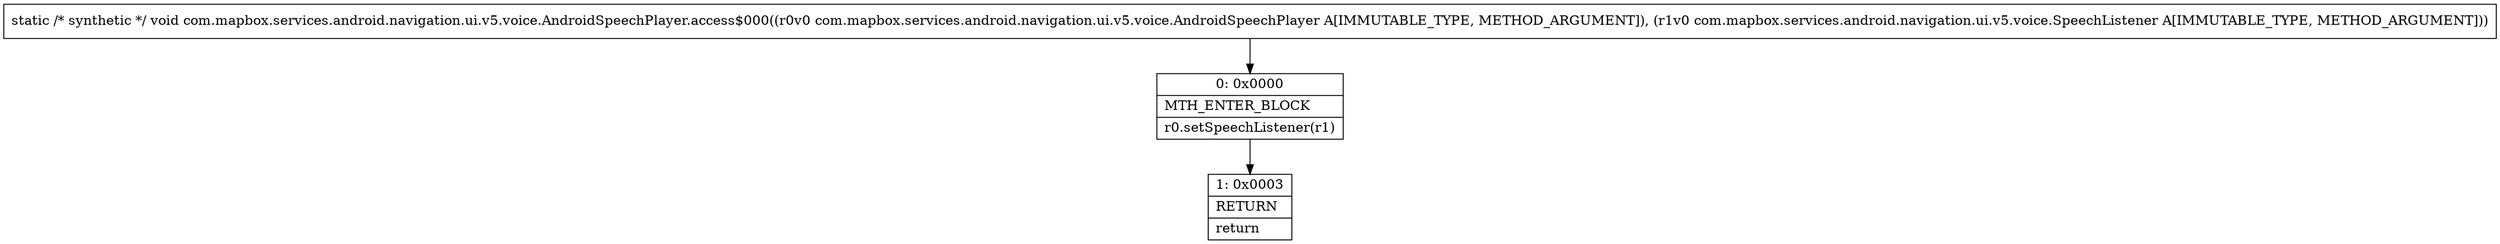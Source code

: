 digraph "CFG forcom.mapbox.services.android.navigation.ui.v5.voice.AndroidSpeechPlayer.access$000(Lcom\/mapbox\/services\/android\/navigation\/ui\/v5\/voice\/AndroidSpeechPlayer;Lcom\/mapbox\/services\/android\/navigation\/ui\/v5\/voice\/SpeechListener;)V" {
Node_0 [shape=record,label="{0\:\ 0x0000|MTH_ENTER_BLOCK\l|r0.setSpeechListener(r1)\l}"];
Node_1 [shape=record,label="{1\:\ 0x0003|RETURN\l|return\l}"];
MethodNode[shape=record,label="{static \/* synthetic *\/ void com.mapbox.services.android.navigation.ui.v5.voice.AndroidSpeechPlayer.access$000((r0v0 com.mapbox.services.android.navigation.ui.v5.voice.AndroidSpeechPlayer A[IMMUTABLE_TYPE, METHOD_ARGUMENT]), (r1v0 com.mapbox.services.android.navigation.ui.v5.voice.SpeechListener A[IMMUTABLE_TYPE, METHOD_ARGUMENT])) }"];
MethodNode -> Node_0;
Node_0 -> Node_1;
}

